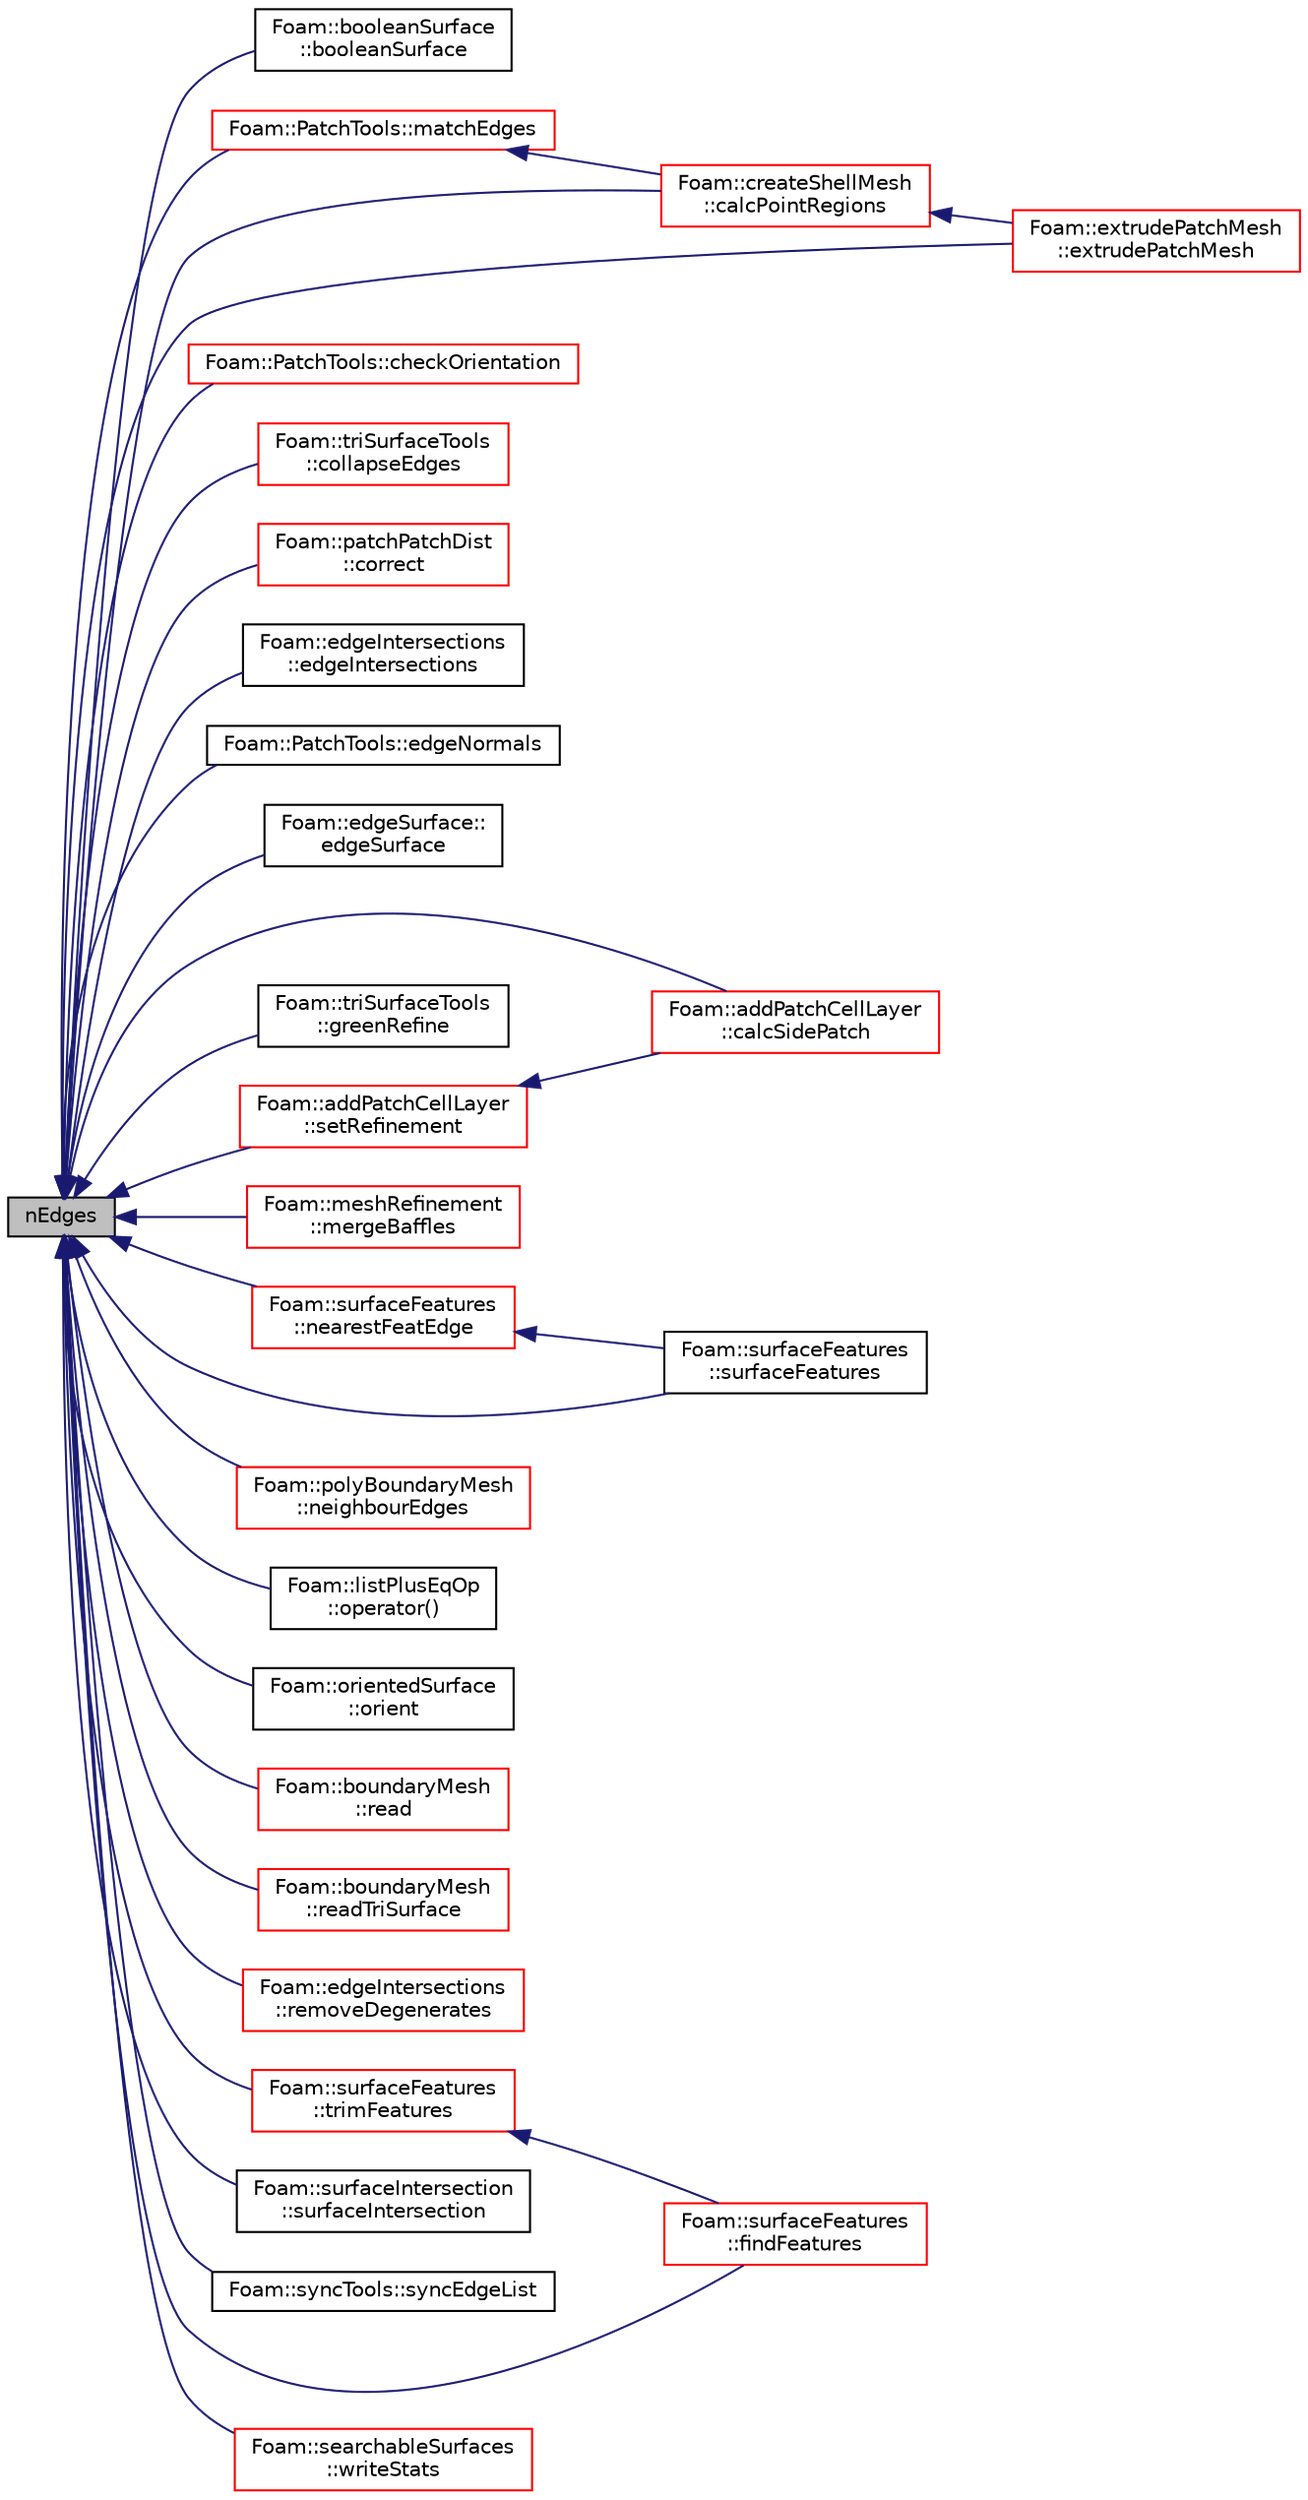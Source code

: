 digraph "nEdges"
{
  bgcolor="transparent";
  edge [fontname="Helvetica",fontsize="10",labelfontname="Helvetica",labelfontsize="10"];
  node [fontname="Helvetica",fontsize="10",shape=record];
  rankdir="LR";
  Node1 [label="nEdges",height=0.2,width=0.4,color="black", fillcolor="grey75", style="filled", fontcolor="black"];
  Node1 -> Node2 [dir="back",color="midnightblue",fontsize="10",style="solid",fontname="Helvetica"];
  Node2 [label="Foam::booleanSurface\l::booleanSurface",height=0.2,width=0.4,color="black",URL="$a00147.html#a88e679563079efe444d5005b5d5e0716",tooltip="Construct from surfaces and face labels to keep. "];
  Node1 -> Node3 [dir="back",color="midnightblue",fontsize="10",style="solid",fontname="Helvetica"];
  Node3 [label="Foam::createShellMesh\l::calcPointRegions",height=0.2,width=0.4,color="red",URL="$a00440.html#abd09fd2558d9fc41e9a503ce2976fe5f",tooltip="Helper: calculate point regions. The point region is the. "];
  Node3 -> Node4 [dir="back",color="midnightblue",fontsize="10",style="solid",fontname="Helvetica"];
  Node4 [label="Foam::extrudePatchMesh\l::extrudePatchMesh",height=0.2,width=0.4,color="red",URL="$a00724.html#ada5aee048de4d025b44660aca99d21a6",tooltip="Construct from mesh, patch and dictionary. "];
  Node1 -> Node5 [dir="back",color="midnightblue",fontsize="10",style="solid",fontname="Helvetica"];
  Node5 [label="Foam::addPatchCellLayer\l::calcSidePatch",height=0.2,width=0.4,color="red",URL="$a00024.html#a25346f181e6f56df9a1839ff94eea581",tooltip="Boundary edges get extruded into boundary faces. Determine patch. "];
  Node1 -> Node6 [dir="back",color="midnightblue",fontsize="10",style="solid",fontname="Helvetica"];
  Node6 [label="Foam::PatchTools::checkOrientation",height=0.2,width=0.4,color="red",URL="$a01852.html#a20f23e9ffe1102dccd75986b5435aef7",tooltip="Check for orientation issues. "];
  Node1 -> Node7 [dir="back",color="midnightblue",fontsize="10",style="solid",fontname="Helvetica"];
  Node7 [label="Foam::triSurfaceTools\l::collapseEdges",height=0.2,width=0.4,color="red",URL="$a02768.html#a3aee046d49916c8984f42f5710679e3f",tooltip="Create new triSurface by collapsing edges to edge mids. "];
  Node1 -> Node8 [dir="back",color="midnightblue",fontsize="10",style="solid",fontname="Helvetica"];
  Node8 [label="Foam::patchPatchDist\l::correct",height=0.2,width=0.4,color="red",URL="$a01847.html#a3ae44b28050c3aa494c1d8e18cf618c1",tooltip="Correct for mesh geom/topo changes. "];
  Node1 -> Node9 [dir="back",color="midnightblue",fontsize="10",style="solid",fontname="Helvetica"];
  Node9 [label="Foam::edgeIntersections\l::edgeIntersections",height=0.2,width=0.4,color="black",URL="$a00624.html#afa99c1043e2be47721e4e7012472c2bb",tooltip="Construct from surface and tolerance. "];
  Node1 -> Node10 [dir="back",color="midnightblue",fontsize="10",style="solid",fontname="Helvetica"];
  Node10 [label="Foam::PatchTools::edgeNormals",height=0.2,width=0.4,color="black",URL="$a01852.html#a48f55bbbe3632b208e3f15dc9ca17103"];
  Node1 -> Node11 [dir="back",color="midnightblue",fontsize="10",style="solid",fontname="Helvetica"];
  Node11 [label="Foam::edgeSurface::\ledgeSurface",height=0.2,width=0.4,color="black",URL="$a00630.html#abe6268d682c2dab294acf2175f47ca38",tooltip="Construct from surface and intersection description. "];
  Node1 -> Node4 [dir="back",color="midnightblue",fontsize="10",style="solid",fontname="Helvetica"];
  Node1 -> Node12 [dir="back",color="midnightblue",fontsize="10",style="solid",fontname="Helvetica"];
  Node12 [label="Foam::surfaceFeatures\l::findFeatures",height=0.2,width=0.4,color="red",URL="$a02551.html#a104ad1549afa89b0b6ae590fda99816a",tooltip="Find feature edges using provided included angle. "];
  Node1 -> Node13 [dir="back",color="midnightblue",fontsize="10",style="solid",fontname="Helvetica"];
  Node13 [label="Foam::triSurfaceTools\l::greenRefine",height=0.2,width=0.4,color="black",URL="$a02768.html#abfb8b3103f67e2652cfb672525ec5d43",tooltip="Refine edges by splitting to opposite vertex. "];
  Node1 -> Node14 [dir="back",color="midnightblue",fontsize="10",style="solid",fontname="Helvetica"];
  Node14 [label="Foam::PatchTools::matchEdges",height=0.2,width=0.4,color="red",URL="$a01852.html#af33c8acb7b267d0ccea6a0365776e1d1",tooltip="Find corresponding edges on patches sharing the same points. "];
  Node14 -> Node3 [dir="back",color="midnightblue",fontsize="10",style="solid",fontname="Helvetica"];
  Node1 -> Node15 [dir="back",color="midnightblue",fontsize="10",style="solid",fontname="Helvetica"];
  Node15 [label="Foam::meshRefinement\l::mergeBaffles",height=0.2,width=0.4,color="red",URL="$a01503.html#aa959f1ef1377d3a4eaac5ff099280e50",tooltip="Merge baffles. Gets pairs of faces. "];
  Node1 -> Node16 [dir="back",color="midnightblue",fontsize="10",style="solid",fontname="Helvetica"];
  Node16 [label="Foam::surfaceFeatures\l::nearestFeatEdge",height=0.2,width=0.4,color="red",URL="$a02551.html#a1886e792c1c3df0142ae87adadbd7aef",tooltip="Find nearest feature edge to each surface edge. Uses the. "];
  Node16 -> Node17 [dir="back",color="midnightblue",fontsize="10",style="solid",fontname="Helvetica"];
  Node17 [label="Foam::surfaceFeatures\l::surfaceFeatures",height=0.2,width=0.4,color="black",URL="$a02551.html#ad37c6263cbba065fbffe29e843e18245",tooltip="Construct from pointField and edgeList (edgeMesh) "];
  Node1 -> Node18 [dir="back",color="midnightblue",fontsize="10",style="solid",fontname="Helvetica"];
  Node18 [label="Foam::polyBoundaryMesh\l::neighbourEdges",height=0.2,width=0.4,color="red",URL="$a01949.html#a1622aa14f9257dc2d02f4bd0826049e7",tooltip="Per patch the edges on the neighbouring patch. Is for every external. "];
  Node1 -> Node19 [dir="back",color="midnightblue",fontsize="10",style="solid",fontname="Helvetica"];
  Node19 [label="Foam::listPlusEqOp\l::operator()",height=0.2,width=0.4,color="black",URL="$a01394.html#ae4420a9fd791f5ab9ebad1a3150ba899"];
  Node1 -> Node20 [dir="back",color="midnightblue",fontsize="10",style="solid",fontname="Helvetica"];
  Node20 [label="Foam::orientedSurface\l::orient",height=0.2,width=0.4,color="black",URL="$a01760.html#aa4acb2637dc6e4cca4ebfa19424b5d43",tooltip="Flip faces such that normals are consistent with point: "];
  Node1 -> Node21 [dir="back",color="midnightblue",fontsize="10",style="solid",fontname="Helvetica"];
  Node21 [label="Foam::boundaryMesh\l::read",height=0.2,width=0.4,color="red",URL="$a00150.html#ad75a6a0d6490bd22adad55646a22e51b",tooltip="Read from boundaryMesh of polyMesh. "];
  Node1 -> Node22 [dir="back",color="midnightblue",fontsize="10",style="solid",fontname="Helvetica"];
  Node22 [label="Foam::boundaryMesh\l::readTriSurface",height=0.2,width=0.4,color="red",URL="$a00150.html#a2ee25ae613c57256a825ff088edc0839",tooltip="Read from triSurface. "];
  Node1 -> Node23 [dir="back",color="midnightblue",fontsize="10",style="solid",fontname="Helvetica"];
  Node23 [label="Foam::edgeIntersections\l::removeDegenerates",height=0.2,width=0.4,color="red",URL="$a00624.html#ad0d81f63bedf7adf479d3512ac49ae21",tooltip="Resolve ties. Shuffles points so all edge - face intersections. "];
  Node1 -> Node24 [dir="back",color="midnightblue",fontsize="10",style="solid",fontname="Helvetica"];
  Node24 [label="Foam::addPatchCellLayer\l::setRefinement",height=0.2,width=0.4,color="red",URL="$a00024.html#a9488cb0518f21b76444c508cc9658d64",tooltip="Play commands into polyTopoChange to create layers on top. "];
  Node24 -> Node5 [dir="back",color="midnightblue",fontsize="10",style="solid",fontname="Helvetica"];
  Node1 -> Node17 [dir="back",color="midnightblue",fontsize="10",style="solid",fontname="Helvetica"];
  Node1 -> Node25 [dir="back",color="midnightblue",fontsize="10",style="solid",fontname="Helvetica"];
  Node25 [label="Foam::surfaceIntersection\l::surfaceIntersection",height=0.2,width=0.4,color="black",URL="$a02559.html#a799b50167148bd08cc2271a5b90891ff",tooltip="Construct from two surfaces. Does all its own cutting. "];
  Node1 -> Node26 [dir="back",color="midnightblue",fontsize="10",style="solid",fontname="Helvetica"];
  Node26 [label="Foam::syncTools::syncEdgeList",height=0.2,width=0.4,color="black",URL="$a02620.html#a86e90a506551c4d498997468519bdbb6",tooltip="Synchronize values on selected mesh edges. "];
  Node1 -> Node27 [dir="back",color="midnightblue",fontsize="10",style="solid",fontname="Helvetica"];
  Node27 [label="Foam::surfaceFeatures\l::trimFeatures",height=0.2,width=0.4,color="red",URL="$a02551.html#af640d0750bcc401bc012c69e60b809a8",tooltip="Delete small sets of edges. Edges are stringed up and any. "];
  Node27 -> Node12 [dir="back",color="midnightblue",fontsize="10",style="solid",fontname="Helvetica"];
  Node1 -> Node28 [dir="back",color="midnightblue",fontsize="10",style="solid",fontname="Helvetica"];
  Node28 [label="Foam::searchableSurfaces\l::writeStats",height=0.2,width=0.4,color="red",URL="$a02328.html#aa919f1135132c2e0b7774c9543710ecc",tooltip="Write some stats. "];
}
